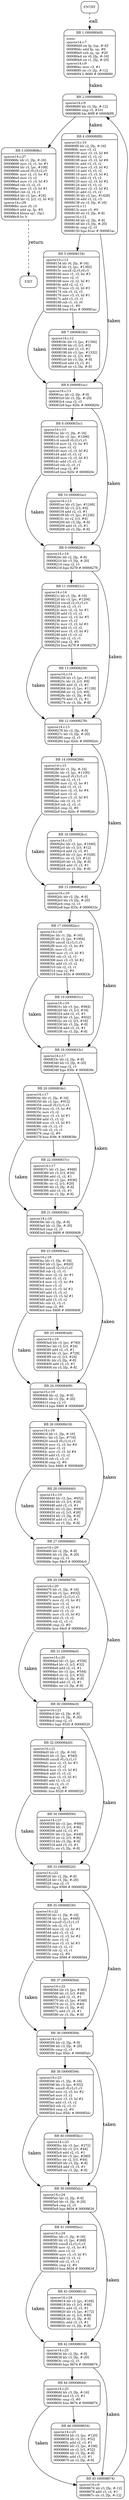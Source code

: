 digraph main{
node [shape=Mrecord, labeljust=l, fontsize=10];
	"0" [label="ENTRY"]
	"0" -> "1" [label="call", style=dashed, weight=2];
	"1" [label="{BB 1 (000080d8) | main:\lsparse14.c:7\l000080d8    str fp, [sp, #-4]!\l000080dc    add fp, sp, #0\l000080e0    sub sp, sp, #20\l000080e4    str r0, [fp, #-16]\l000080e8    str r1, [fp, #-20]\lsparse14.c:9\l000080ec    mov r3, #1\l000080f0    str r3, [fp, #-12]\l000080f4    b 8680    # 00008680\l }"]
	"1" -> "2" [label="taken", weight=3];
	"2" [label="{BB 2 (00008680) | sparse14.c:9\l00008680    ldr r3, [fp, #-12]\l00008684    cmp r3, #101\l00008688    ble 80f8    # 000080f8\l }"]
	"2" -> "3" [weight=4];
	"2" -> "4" [label="taken", weight=3];
	"3" [label="{BB 3 (0000868c) | sparse14.c:27\l0000868c    ldr r1, [fp, #-16]\l00008690    mov r2, r1, lsr #1\l00008694    ldr r3, [pc, #108]\l00008698    umull r0,r3,r2,r3\l0000869c    mov r2, r3, lsr #2\l000086a0    mov r3, r2\l000086a4    mov r3, r3, lsl #3\l000086a8    rsb r3, r2, r3\l000086ac    mov r3, r3, lsl #1\l000086b0    rsb r2, r3, r1\l000086b4    ldr r3, [pc, #24]\l000086b8    ldr r3, [r3, r2, lsl #2]\lsparse14.c:28\l000086bc    mov r0, r3\l000086c0    add sp, fp, #0\l000086c4    ldmia sp!, \{fp\}\l000086c8    bx lr\l }"]
	"3" -> "47" [label="return", style=dashed, weight=2];
	"4" [label="{BB 4 (000080f8) | sparse14.c:10\l000080f8    ldr r2, [fp, #-16]\l000080fc    mov r3, r2\l00008100    mov r3, r3, lsl #6\l00008104    add r3, r3, r2\l00008108    mov r3, r3, lsl #6\l0000810c    add r3, r3, r2\l00008110    mov r3, r3, lsl #2\l00008114    add r3, r3, r2\l00008118    mov r3, r3, lsl #2\l0000811c    add r3, r3, r2\l00008120    mov r2, r3, lsl #2\l00008124    add r3, r3, r2\l00008128    mov r2, r3, lsl #2\l0000812c    add r2, r3, r2\l00008130    ldr r3, [pc, #1428]\l00008134    add r3, r2, r3\l00008138    str r3, [fp, #-16]\lsparse14.c:11\l0000813c    mov r3, #0\l00008140    str r3, [fp, #-8]\lsparse14.c:12\l00008144    ldr r2, [fp, #-8]\l00008148    ldr r3, [fp, #-20]\l0000814c    cmp r2, r3\l00008150    bge 81ac    # 000081ac\l }"]
	"4" -> "5" [weight=4];
	"4" -> "6" [label="taken", weight=3];
	"5" [label="{BB 5 (00008154) | sparse14.c:12\l00008154    ldr r0, [fp, #-16]\l00008158    ldr r3, [pc, #1392]\l0000815c    umull r2,r3,r0,r3\l00008160    mov r1, r3, lsr #3\l00008164    mov r2, r1\l00008168    mov r2, r2, lsl #1\l0000816c    add r2, r2, r1\l00008170    mov r3, r2, lsl #3\l00008174    rsb r3, r2, r3\l00008178    mov r3, r3, lsl #1\l0000817c    add r3, r3, r1\l00008180    rsb r1, r3, r0\l00008184    cmp r1, #0\l00008188    bne 81ac    # 000081ac\l }"]
	"5" -> "7" [weight=4];
	"5" -> "6" [label="taken", weight=3];
	"6" [label="{BB 6 (000081ac) | sparse14.c:13\l000081ac    ldr r2, [fp, #-8]\l000081b0    ldr r3, [fp, #-20]\l000081b4    cmp r2, r3\l000081b8    bge 820c    # 0000820c\l }"]
	"6" -> "8" [weight=4];
	"6" -> "9" [label="taken", weight=3];
	"7" [label="{BB 7 (0000818c) | sparse14.c:12\l0000818c    ldr r3, [pc, #1344]\l00008190    ldr r3, [r3, #0]\l00008194    add r2, r3, #1\l00008198    ldr r3, [pc, #1332]\l0000819c    str r2, [r3, #0]\l000081a0    ldr r3, [fp, #-8]\l000081a4    add r3, r3, #1\l000081a8    str r3, [fp, #-8]\l }"]
	"7" -> "6" [weight=4];
	"8" [label="{BB 8 (000081bc) | sparse14.c:13\l000081bc    ldr r1, [fp, #-16]\l000081c0    ldr r3, [pc, #1296]\l000081c4    umull r0,r3,r1,r3\l000081c8    mov r2, r3, lsr #5\l000081cc    mov r3, r2\l000081d0    mov r3, r3, lsl #2\l000081d4    add r3, r3, r2\l000081d8    mov r3, r3, lsl #3\l000081dc    add r3, r3, r2\l000081e0    rsb r2, r3, r1\l000081e4    cmp r2, #0\l000081e8    bne 820c    # 0000820c\l }"]
	"8" -> "10" [weight=4];
	"8" -> "9" [label="taken", weight=3];
	"9" [label="{BB 9 (0000820c) | sparse14.c:14\l0000820c    ldr r2, [fp, #-8]\l00008210    ldr r3, [fp, #-20]\l00008214    cmp r2, r3\l00008218    bge 8278    # 00008278\l }"]
	"9" -> "11" [weight=4];
	"9" -> "12" [label="taken", weight=3];
	"10" [label="{BB 10 (000081ec) | sparse14.c:13\l000081ec    ldr r3, [pc, #1248]\l000081f0    ldr r3, [r3, #4]\l000081f4    add r2, r3, #1\l000081f8    ldr r3, [pc, #1236]\l000081fc    str r2, [r3, #4]\l00008200    ldr r3, [fp, #-8]\l00008204    add r3, r3, #1\l00008208    str r3, [fp, #-8]\l }"]
	"10" -> "9" [weight=4];
	"11" [label="{BB 11 (0000821c) | sparse14.c:14\l0000821c    ldr r1, [fp, #-16]\l00008220    ldr r3, [pc, #1204]\l00008224    umull r2,r3,r1,r3\l00008228    rsb r2, r3, r1\l0000822c    mov r2, r2, lsr #1\l00008230    add r3, r3, r2\l00008234    mov r2, r3, lsr #5\l00008238    mov r3, r2\l0000823c    mov r3, r3, lsl #3\l00008240    add r3, r3, r2\l00008244    mov r3, r3, lsl #2\l00008248    add r3, r3, r2\l0000824c    rsb r2, r3, r1\l00008250    cmp r2, #0\l00008254    bne 8278    # 00008278\l }"]
	"11" -> "13" [weight=4];
	"11" -> "12" [label="taken", weight=3];
	"12" [label="{BB 12 (00008278) | sparse14.c:15\l00008278    ldr r2, [fp, #-8]\l0000827c    ldr r3, [fp, #-20]\l00008280    cmp r2, r3\l00008284    bge 82dc    # 000082dc\l }"]
	"12" -> "14" [weight=4];
	"12" -> "15" [label="taken", weight=3];
	"13" [label="{BB 13 (00008258) | sparse14.c:14\l00008258    ldr r3, [pc, #1140]\l0000825c    ldr r3, [r3, #8]\l00008260    add r2, r3, #1\l00008264    ldr r3, [pc, #1128]\l00008268    str r2, [r3, #8]\l0000826c    ldr r3, [fp, #-8]\l00008270    add r3, r3, #1\l00008274    str r3, [fp, #-8]\l }"]
	"13" -> "12" [weight=4];
	"14" [label="{BB 14 (00008288) | sparse14.c:15\l00008288    ldr r1, [fp, #-16]\l0000828c    ldr r3, [pc, #1100]\l00008290    umull r0,r3,r1,r3\l00008294    rsb r2, r3, r1\l00008298    mov r2, r2, lsr #1\l0000829c    add r3, r3, r2\l000082a0    mov r2, r3, lsr #4\l000082a4    mov r3, r2\l000082a8    mov r3, r3, lsl #5\l000082ac    rsb r3, r2, r3\l000082b0    rsb r2, r3, r1\l000082b4    cmp r2, #0\l000082b8    bne 82dc    # 000082dc\l }"]
	"14" -> "16" [weight=4];
	"14" -> "15" [label="taken", weight=3];
	"15" [label="{BB 15 (000082dc) | sparse14.c:16\l000082dc    ldr r2, [fp, #-8]\l000082e0    ldr r3, [fp, #-20]\l000082e4    cmp r2, r3\l000082e8    bge 833c    # 0000833c\l }"]
	"15" -> "17" [weight=4];
	"15" -> "18" [label="taken", weight=3];
	"16" [label="{BB 16 (000082bc) | sparse14.c:15\l000082bc    ldr r3, [pc, #1040]\l000082c0    ldr r3, [r3, #12]\l000082c4    add r2, r3, #1\l000082c8    ldr r3, [pc, #1028]\l000082cc    str r2, [r3, #12]\l000082d0    ldr r3, [fp, #-8]\l000082d4    add r3, r3, #1\l000082d8    str r3, [fp, #-8]\l }"]
	"16" -> "15" [weight=4];
	"17" [label="{BB 17 (000082ec) | sparse14.c:16\l000082ec    ldr r1, [fp, #-16]\l000082f0    ldr r3, [pc, #1004]\l000082f4    umull r2,r3,r1,r3\l000082f8    mov r2, r3, lsr #4\l000082fc    mov r3, r2\l00008300    mov r3, r3, lsl #3\l00008304    rsb r3, r2, r3\l00008308    mov r3, r3, lsl #2\l0000830c    add r3, r3, r2\l00008310    rsb r2, r3, r1\l00008314    cmp r2, #0\l00008318    bne 833c    # 0000833c\l }"]
	"17" -> "19" [weight=4];
	"17" -> "18" [label="taken", weight=3];
	"18" [label="{BB 18 (0000833c) | sparse14.c:17\l0000833c    ldr r2, [fp, #-8]\l00008340    ldr r3, [fp, #-20]\l00008344    cmp r2, r3\l00008348    bge 839c    # 0000839c\l }"]
	"18" -> "20" [weight=4];
	"18" -> "21" [label="taken", weight=3];
	"19" [label="{BB 19 (0000831c) | sparse14.c:16\l0000831c    ldr r3, [pc, #944]\l00008320    ldr r3, [r3, #16]\l00008324    add r2, r3, #1\l00008328    ldr r3, [pc, #932]\l0000832c    str r2, [r3, #16]\l00008330    ldr r3, [fp, #-8]\l00008334    add r3, r3, #1\l00008338    str r3, [fp, #-8]\l }"]
	"19" -> "18" [weight=4];
	"20" [label="{BB 20 (0000834c) | sparse14.c:17\l0000834c    ldr r1, [fp, #-16]\l00008350    ldr r3, [pc, #912]\l00008354    umull r0,r3,r1,r3\l00008358    mov r2, r3, lsr #4\l0000835c    mov r3, r2\l00008360    mov r3, r3, lsl #1\l00008364    add r3, r3, r2\l00008368    mov r3, r3, lsl #3\l0000836c    rsb r3, r2, r3\l00008370    rsb r2, r3, r1\l00008374    cmp r2, #0\l00008378    bne 839c    # 0000839c\l }"]
	"20" -> "22" [weight=4];
	"20" -> "21" [label="taken", weight=3];
	"21" [label="{BB 21 (0000839c) | sparse14.c:18\l0000839c    ldr r2, [fp, #-8]\l000083a0    ldr r3, [fp, #-20]\l000083a4    cmp r2, r3\l000083a8    bge 8408    # 00008408\l }"]
	"21" -> "23" [weight=4];
	"21" -> "24" [label="taken", weight=3];
	"22" [label="{BB 22 (0000837c) | sparse14.c:17\l0000837c    ldr r3, [pc, #848]\l00008380    ldr r3, [r3, #20]\l00008384    add r2, r3, #1\l00008388    ldr r3, [pc, #836]\l0000838c    str r2, [r3, #20]\l00008390    ldr r3, [fp, #-8]\l00008394    add r3, r3, #1\l00008398    str r3, [fp, #-8]\l }"]
	"22" -> "21" [weight=4];
	"23" [label="{BB 23 (000083ac) | sparse14.c:18\l000083ac    ldr r1, [fp, #-16]\l000083b0    ldr r3, [pc, #820]\l000083b4    umull r2,r3,r1,r3\l000083b8    rsb r2, r3, r1\l000083bc    mov r2, r2, lsr #1\l000083c0    add r3, r3, r2\l000083c4    mov r2, r3, lsr #4\l000083c8    mov r3, r2\l000083cc    mov r3, r3, lsl #3\l000083d0    add r3, r3, r2\l000083d4    mov r3, r3, lsl #1\l000083d8    add r3, r3, r2\l000083dc    rsb r2, r3, r1\l000083e0    cmp r2, #0\l000083e4    bne 8408    # 00008408\l }"]
	"23" -> "25" [weight=4];
	"23" -> "24" [label="taken", weight=3];
	"24" [label="{BB 24 (00008408) | sparse14.c:19\l00008408    ldr r2, [fp, #-8]\l0000840c    ldr r3, [fp, #-20]\l00008410    cmp r2, r3\l00008414    bge 8460    # 00008460\l }"]
	"24" -> "26" [weight=4];
	"24" -> "27" [label="taken", weight=3];
	"25" [label="{BB 25 (000083e8) | sparse14.c:18\l000083e8    ldr r3, [pc, #740]\l000083ec    ldr r3, [r3, #24]\l000083f0    add r2, r3, #1\l000083f4    ldr r3, [pc, #728]\l000083f8    str r2, [r3, #24]\l000083fc    ldr r3, [fp, #-8]\l00008400    add r3, r3, #1\l00008404    str r3, [fp, #-8]\l }"]
	"25" -> "24" [weight=4];
	"26" [label="{BB 26 (00008418) | sparse14.c:19\l00008418    ldr r1, [fp, #-16]\l0000841c    ldr r3, [pc, #716]\l00008420    umull r0,r3,r1,r3\l00008424    mov r2, r3, lsr #4\l00008428    mov r3, r2\l0000842c    mov r3, r3, lsl #4\l00008430    add r3, r3, r2\l00008434    rsb r2, r3, r1\l00008438    cmp r2, #0\l0000843c    bne 8460    # 00008460\l }"]
	"26" -> "28" [weight=4];
	"26" -> "27" [label="taken", weight=3];
	"27" [label="{BB 27 (00008460) | sparse14.c:20\l00008460    ldr r2, [fp, #-8]\l00008464    ldr r3, [fp, #-20]\l00008468    cmp r2, r3\l0000846c    bge 84c0    # 000084c0\l }"]
	"27" -> "29" [weight=4];
	"27" -> "30" [label="taken", weight=3];
	"28" [label="{BB 28 (00008440) | sparse14.c:19\l00008440    ldr r3, [pc, #652]\l00008444    ldr r3, [r3, #28]\l00008448    add r2, r3, #1\l0000844c    ldr r3, [pc, #640]\l00008450    str r2, [r3, #28]\l00008454    ldr r3, [fp, #-8]\l00008458    add r3, r3, #1\l0000845c    str r3, [fp, #-8]\l }"]
	"28" -> "27" [weight=4];
	"29" [label="{BB 29 (00008470) | sparse14.c:20\l00008470    ldr r1, [fp, #-16]\l00008474    ldr r3, [pc, #632]\l00008478    umull r2,r3,r1,r3\l0000847c    mov r2, r3, lsr #2\l00008480    mov r3, r2\l00008484    mov r3, r3, lsl #1\l00008488    add r3, r3, r2\l0000848c    mov r3, r3, lsl #2\l00008490    add r3, r3, r2\l00008494    rsb r2, r3, r1\l00008498    cmp r2, #0\l0000849c    bne 84c0    # 000084c0\l }"]
	"29" -> "31" [weight=4];
	"29" -> "30" [label="taken", weight=3];
	"30" [label="{BB 30 (000084c0) | sparse14.c:21\l000084c0    ldr r2, [fp, #-8]\l000084c4    ldr r3, [fp, #-20]\l000084c8    cmp r2, r3\l000084cc    bge 8520    # 00008520\l }"]
	"30" -> "32" [weight=4];
	"30" -> "33" [label="taken", weight=3];
	"31" [label="{BB 31 (000084a0) | sparse14.c:20\l000084a0    ldr r3, [pc, #556]\l000084a4    ldr r3, [r3, #32]\l000084a8    add r2, r3, #1\l000084ac    ldr r3, [pc, #544]\l000084b0    str r2, [r3, #32]\l000084b4    ldr r3, [fp, #-8]\l000084b8    add r3, r3, #1\l000084bc    str r3, [fp, #-8]\l }"]
	"31" -> "30" [weight=4];
	"32" [label="{BB 32 (000084d0) | sparse14.c:21\l000084d0    ldr r1, [fp, #-16]\l000084d4    ldr r3, [pc, #540]\l000084d8    umull r0,r3,r1,r3\l000084dc    mov r2, r3, lsr #3\l000084e0    mov r3, r2\l000084e4    mov r3, r3, lsl #2\l000084e8    add r3, r3, r2\l000084ec    mov r3, r3, lsl #1\l000084f0    add r3, r3, r2\l000084f4    rsb r2, r3, r1\l000084f8    cmp r2, #0\l000084fc    bne 8520    # 00008520\l }"]
	"32" -> "34" [weight=4];
	"32" -> "33" [label="taken", weight=3];
	"33" [label="{BB 33 (00008520) | sparse14.c:22\l00008520    ldr r2, [fp, #-8]\l00008524    ldr r3, [fp, #-20]\l00008528    cmp r2, r3\l0000852c    bge 8584    # 00008584\l }"]
	"33" -> "35" [weight=4];
	"33" -> "36" [label="taken", weight=3];
	"34" [label="{BB 34 (00008500) | sparse14.c:21\l00008500    ldr r3, [pc, #460]\l00008504    ldr r3, [r3, #36]\l00008508    add r2, r3, #1\l0000850c    ldr r3, [pc, #448]\l00008510    str r2, [r3, #36]\l00008514    ldr r3, [fp, #-8]\l00008518    add r3, r3, #1\l0000851c    str r3, [fp, #-8]\l }"]
	"34" -> "33" [weight=4];
	"35" [label="{BB 35 (00008530) | sparse14.c:22\l00008530    ldr r1, [fp, #-16]\l00008534    ldr r3, [pc, #448]\l00008538    umull r2,r3,r1,r3\l0000853c    rsb r2, r3, r1\l00008540    mov r2, r2, lsr #1\l00008544    add r3, r3, r2\l00008548    mov r2, r3, lsr #2\l0000854c    mov r3, r2\l00008550    mov r3, r3, lsl #3\l00008554    rsb r3, r2, r3\l00008558    rsb r2, r3, r1\l0000855c    cmp r2, #0\l00008560    bne 8584    # 00008584\l }"]
	"35" -> "37" [weight=4];
	"35" -> "36" [label="taken", weight=3];
	"36" [label="{BB 36 (00008584) | sparse14.c:23\l00008584    ldr r2, [fp, #-8]\l00008588    ldr r3, [fp, #-20]\l0000858c    cmp r2, r3\l00008590    bge 85dc    # 000085dc\l }"]
	"36" -> "38" [weight=4];
	"36" -> "39" [label="taken", weight=3];
	"37" [label="{BB 37 (00008564) | sparse14.c:22\l00008564    ldr r3, [pc, #360]\l00008568    ldr r3, [r3, #40]\l0000856c    add r2, r3, #1\l00008570    ldr r3, [pc, #348]\l00008574    str r2, [r3, #40]\l00008578    ldr r3, [fp, #-8]\l0000857c    add r3, r3, #1\l00008580    str r3, [fp, #-8]\l }"]
	"37" -> "36" [weight=4];
	"38" [label="{BB 38 (00008594) | sparse14.c:23\l00008594    ldr r1, [fp, #-16]\l00008598    ldr r3, [pc, #352]\l0000859c    umull r0,r3,r1,r3\l000085a0    mov r2, r3, lsr #2\l000085a4    mov r3, r2\l000085a8    mov r3, r3, lsl #2\l000085ac    add r3, r3, r2\l000085b0    rsb r2, r3, r1\l000085b4    cmp r2, #0\l000085b8    bne 85dc    # 000085dc\l }"]
	"38" -> "40" [weight=4];
	"38" -> "39" [label="taken", weight=3];
	"39" [label="{BB 39 (000085dc) | sparse14.c:24\l000085dc    ldr r2, [fp, #-8]\l000085e0    ldr r3, [fp, #-20]\l000085e4    cmp r2, r3\l000085e8    bge 8634    # 00008634\l }"]
	"39" -> "41" [weight=4];
	"39" -> "42" [label="taken", weight=3];
	"40" [label="{BB 40 (000085bc) | sparse14.c:23\l000085bc    ldr r3, [pc, #272]\l000085c0    ldr r3, [r3, #44]\l000085c4    add r2, r3, #1\l000085c8    ldr r3, [pc, #260]\l000085cc    str r2, [r3, #44]\l000085d0    ldr r3, [fp, #-8]\l000085d4    add r3, r3, #1\l000085d8    str r3, [fp, #-8]\l }"]
	"40" -> "39" [weight=4];
	"41" [label="{BB 41 (000085ec) | sparse14.c:24\l000085ec    ldr r1, [fp, #-16]\l000085f0    ldr r3, [pc, #268]\l000085f4    umull r2,r3,r1,r3\l000085f8    mov r2, r3, lsr #1\l000085fc    mov r3, r2\l00008600    mov r3, r3, lsl #1\l00008604    add r3, r3, r2\l00008608    rsb r2, r3, r1\l0000860c    cmp r2, #0\l00008610    bne 8634    # 00008634\l }"]
	"41" -> "43" [weight=4];
	"41" -> "42" [label="taken", weight=3];
	"42" [label="{BB 42 (00008634) | sparse14.c:25\l00008634    ldr r2, [fp, #-8]\l00008638    ldr r3, [fp, #-20]\l0000863c    cmp r2, r3\l00008640    bge 8674    # 00008674\l }"]
	"42" -> "44" [weight=4];
	"42" -> "45" [label="taken", weight=3];
	"43" [label="{BB 43 (00008614) | sparse14.c:24\l00008614    ldr r3, [pc, #184]\l00008618    ldr r3, [r3, #48]\l0000861c    add r2, r3, #1\l00008620    ldr r3, [pc, #172]\l00008624    str r2, [r3, #48]\l00008628    ldr r3, [fp, #-8]\l0000862c    add r3, r3, #1\l00008630    str r3, [fp, #-8]\l }"]
	"43" -> "42" [weight=4];
	"44" [label="{BB 44 (00008644) | sparse14.c:25\l00008644    ldr r3, [fp, #-16]\l00008648    and r3, r3, #1\l0000864c    cmp r3, #0\l00008650    bne 8674    # 00008674\l }"]
	"44" -> "46" [weight=4];
	"44" -> "45" [label="taken", weight=3];
	"45" [label="{BB 45 (00008674) | sparse14.c:9\l00008674    ldr r3, [fp, #-12]\l00008678    add r3, r3, #1\l0000867c    str r3, [fp, #-12]\l }"]
	"45" -> "2" [weight=4];
	"46" [label="{BB 46 (00008654) | sparse14.c:25\l00008654    ldr r3, [pc, #120]\l00008658    ldr r3, [r3, #52]\l0000865c    add r2, r3, #1\l00008660    ldr r3, [pc, #108]\l00008664    str r2, [r3, #52]\l00008668    ldr r3, [fp, #-8]\l0000866c    add r3, r3, #1\l00008670    str r3, [fp, #-8]\l }"]
	"46" -> "45" [weight=4];
	"47" [label="EXIT"]
}

